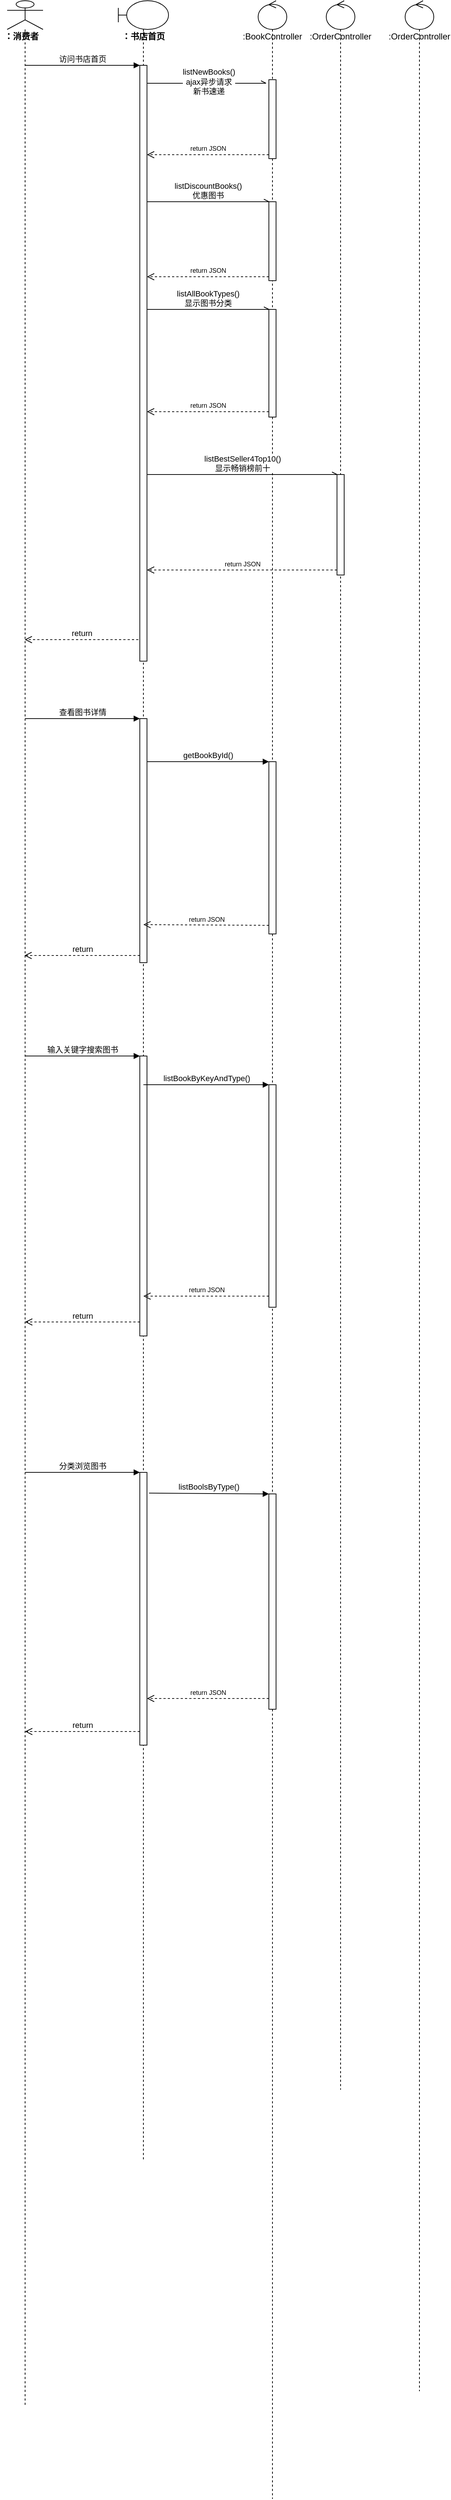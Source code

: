 <mxfile version="13.6.10" type="github">
  <diagram id="kgpKYQtTHZ0yAKxKKP6v" name="Page-1">
    <mxGraphModel dx="1240" dy="667" grid="1" gridSize="10" guides="1" tooltips="1" connect="1" arrows="1" fold="1" page="1" pageScale="1" pageWidth="850" pageHeight="1100" math="0" shadow="0">
      <root>
        <mxCell id="0" />
        <mxCell id="1" parent="0" />
        <mxCell id="Ev9kexLrQ9nmGmw0-joz-1" value="" style="shape=umlLifeline;participant=umlActor;perimeter=lifelinePerimeter;whiteSpace=wrap;html=1;container=1;collapsible=0;recursiveResize=0;verticalAlign=top;spacingTop=36;outlineConnect=0;" vertex="1" parent="1">
          <mxGeometry x="75" y="80" width="50" height="3350" as="geometry" />
        </mxCell>
        <mxCell id="Ev9kexLrQ9nmGmw0-joz-14" value="&lt;b&gt;：消费者&lt;/b&gt;" style="text;html=1;strokeColor=none;fillColor=none;align=center;verticalAlign=middle;whiteSpace=wrap;rounded=0;" vertex="1" parent="Ev9kexLrQ9nmGmw0-joz-1">
          <mxGeometry x="-10" y="40" width="60" height="20" as="geometry" />
        </mxCell>
        <mxCell id="Ev9kexLrQ9nmGmw0-joz-3" value="&lt;span&gt;：书店首页&lt;/span&gt;" style="shape=umlLifeline;participant=umlBoundary;perimeter=lifelinePerimeter;whiteSpace=wrap;html=1;container=1;collapsible=0;recursiveResize=0;verticalAlign=top;spacingTop=36;outlineConnect=0;fontStyle=1" vertex="1" parent="1">
          <mxGeometry x="230" y="80" width="70" height="3010" as="geometry" />
        </mxCell>
        <mxCell id="Ev9kexLrQ9nmGmw0-joz-20" value="" style="html=1;points=[];perimeter=orthogonalPerimeter;" vertex="1" parent="Ev9kexLrQ9nmGmw0-joz-3">
          <mxGeometry x="30" y="90" width="10" height="830" as="geometry" />
        </mxCell>
        <mxCell id="Ev9kexLrQ9nmGmw0-joz-39" value="" style="html=1;points=[];perimeter=orthogonalPerimeter;" vertex="1" parent="Ev9kexLrQ9nmGmw0-joz-3">
          <mxGeometry x="30" y="1000" width="10" height="340" as="geometry" />
        </mxCell>
        <mxCell id="Ev9kexLrQ9nmGmw0-joz-47" value="" style="html=1;points=[];perimeter=orthogonalPerimeter;" vertex="1" parent="Ev9kexLrQ9nmGmw0-joz-3">
          <mxGeometry x="30" y="1470" width="10" height="390" as="geometry" />
        </mxCell>
        <mxCell id="Ev9kexLrQ9nmGmw0-joz-53" value="" style="html=1;points=[];perimeter=orthogonalPerimeter;" vertex="1" parent="Ev9kexLrQ9nmGmw0-joz-3">
          <mxGeometry x="30" y="2050" width="10" height="380" as="geometry" />
        </mxCell>
        <mxCell id="Ev9kexLrQ9nmGmw0-joz-4" value=":BookController" style="shape=umlLifeline;participant=umlControl;perimeter=lifelinePerimeter;whiteSpace=wrap;html=1;container=1;collapsible=0;recursiveResize=0;verticalAlign=top;spacingTop=36;outlineConnect=0;" vertex="1" parent="1">
          <mxGeometry x="425" y="80" width="40" height="3480" as="geometry" />
        </mxCell>
        <mxCell id="Ev9kexLrQ9nmGmw0-joz-25" value="" style="html=1;points=[];perimeter=orthogonalPerimeter;" vertex="1" parent="Ev9kexLrQ9nmGmw0-joz-4">
          <mxGeometry x="15" y="110" width="10" height="110" as="geometry" />
        </mxCell>
        <mxCell id="Ev9kexLrQ9nmGmw0-joz-28" value="" style="html=1;points=[];perimeter=orthogonalPerimeter;" vertex="1" parent="Ev9kexLrQ9nmGmw0-joz-4">
          <mxGeometry x="15" y="280" width="10" height="110" as="geometry" />
        </mxCell>
        <mxCell id="Ev9kexLrQ9nmGmw0-joz-31" value="" style="html=1;points=[];perimeter=orthogonalPerimeter;" vertex="1" parent="Ev9kexLrQ9nmGmw0-joz-4">
          <mxGeometry x="15" y="430" width="10" height="150" as="geometry" />
        </mxCell>
        <mxCell id="Ev9kexLrQ9nmGmw0-joz-44" value="" style="html=1;points=[];perimeter=orthogonalPerimeter;" vertex="1" parent="Ev9kexLrQ9nmGmw0-joz-4">
          <mxGeometry x="15" y="1060" width="10" height="240" as="geometry" />
        </mxCell>
        <mxCell id="Ev9kexLrQ9nmGmw0-joz-50" value="" style="html=1;points=[];perimeter=orthogonalPerimeter;" vertex="1" parent="Ev9kexLrQ9nmGmw0-joz-4">
          <mxGeometry x="15" y="1510" width="10" height="310" as="geometry" />
        </mxCell>
        <mxCell id="Ev9kexLrQ9nmGmw0-joz-56" value="" style="html=1;points=[];perimeter=orthogonalPerimeter;" vertex="1" parent="Ev9kexLrQ9nmGmw0-joz-4">
          <mxGeometry x="15" y="2080" width="10" height="300" as="geometry" />
        </mxCell>
        <mxCell id="Ev9kexLrQ9nmGmw0-joz-21" value="访问书店首页" style="html=1;verticalAlign=bottom;endArrow=block;entryX=0;entryY=0;" edge="1" target="Ev9kexLrQ9nmGmw0-joz-20" parent="1" source="Ev9kexLrQ9nmGmw0-joz-1">
          <mxGeometry relative="1" as="geometry">
            <mxPoint x="120" y="170" as="sourcePoint" />
          </mxGeometry>
        </mxCell>
        <mxCell id="Ev9kexLrQ9nmGmw0-joz-22" value="return" style="html=1;verticalAlign=bottom;endArrow=open;dashed=1;endSize=8;exitX=-0.2;exitY=0.962;exitDx=0;exitDy=0;exitPerimeter=0;" edge="1" parent="1">
          <mxGeometry relative="1" as="geometry">
            <mxPoint x="99.5" y="970.0" as="targetPoint" />
            <mxPoint x="258" y="970.0" as="sourcePoint" />
          </mxGeometry>
        </mxCell>
        <mxCell id="Ev9kexLrQ9nmGmw0-joz-23" value=":OrderController" style="shape=umlLifeline;participant=umlControl;perimeter=lifelinePerimeter;whiteSpace=wrap;html=1;container=1;collapsible=0;recursiveResize=0;verticalAlign=top;spacingTop=36;outlineConnect=0;" vertex="1" parent="1">
          <mxGeometry x="520" y="80" width="40" height="2910" as="geometry" />
        </mxCell>
        <mxCell id="Ev9kexLrQ9nmGmw0-joz-35" value="" style="html=1;points=[];perimeter=orthogonalPerimeter;" vertex="1" parent="Ev9kexLrQ9nmGmw0-joz-23">
          <mxGeometry x="15" y="660" width="10" height="140" as="geometry" />
        </mxCell>
        <mxCell id="Ev9kexLrQ9nmGmw0-joz-24" value=":OrderController" style="shape=umlLifeline;participant=umlControl;perimeter=lifelinePerimeter;whiteSpace=wrap;html=1;container=1;collapsible=0;recursiveResize=0;verticalAlign=top;spacingTop=36;outlineConnect=0;" vertex="1" parent="1">
          <mxGeometry x="630" y="80" width="40" height="3330" as="geometry" />
        </mxCell>
        <mxCell id="Ev9kexLrQ9nmGmw0-joz-26" value="listNewBooks()&lt;br&gt;ajax异步请求&lt;br&gt;新书速递" style="html=1;verticalAlign=bottom;endArrow=openAsync;endFill=0;" edge="1" parent="1">
          <mxGeometry x="0.037" y="-20" relative="1" as="geometry">
            <mxPoint x="270" y="195" as="sourcePoint" />
            <mxPoint x="436" y="195" as="targetPoint" />
            <mxPoint as="offset" />
          </mxGeometry>
        </mxCell>
        <mxCell id="Ev9kexLrQ9nmGmw0-joz-27" value="&lt;span style=&quot;font-size: 9px&quot;&gt;return JSON&lt;/span&gt;" style="html=1;verticalAlign=bottom;endArrow=open;dashed=1;endSize=8;exitX=0;exitY=0.95;" edge="1" source="Ev9kexLrQ9nmGmw0-joz-25" parent="1" target="Ev9kexLrQ9nmGmw0-joz-20">
          <mxGeometry relative="1" as="geometry">
            <mxPoint x="270" y="266" as="targetPoint" />
          </mxGeometry>
        </mxCell>
        <mxCell id="Ev9kexLrQ9nmGmw0-joz-29" value="listDiscountBooks()&lt;br&gt;优惠图书" style="html=1;verticalAlign=bottom;endArrow=openAsync;entryX=0;entryY=0;endFill=0;" edge="1" target="Ev9kexLrQ9nmGmw0-joz-28" parent="1" source="Ev9kexLrQ9nmGmw0-joz-20">
          <mxGeometry relative="1" as="geometry">
            <mxPoint x="270" y="333" as="sourcePoint" />
          </mxGeometry>
        </mxCell>
        <mxCell id="Ev9kexLrQ9nmGmw0-joz-30" value="&lt;span style=&quot;font-size: 9px&quot;&gt;return JSON&lt;/span&gt;" style="html=1;verticalAlign=bottom;endArrow=open;dashed=1;endSize=8;exitX=0;exitY=0.95;" edge="1" source="Ev9kexLrQ9nmGmw0-joz-28" parent="1" target="Ev9kexLrQ9nmGmw0-joz-20">
          <mxGeometry relative="1" as="geometry">
            <mxPoint x="270" y="409" as="targetPoint" />
          </mxGeometry>
        </mxCell>
        <mxCell id="Ev9kexLrQ9nmGmw0-joz-32" value="listAllBookTypes()&lt;br&gt;显示图书分类" style="html=1;verticalAlign=bottom;endArrow=openAsync;entryX=0;entryY=0;endFill=0;" edge="1" target="Ev9kexLrQ9nmGmw0-joz-31" parent="1" source="Ev9kexLrQ9nmGmw0-joz-20">
          <mxGeometry relative="1" as="geometry">
            <mxPoint x="270" y="470" as="sourcePoint" />
          </mxGeometry>
        </mxCell>
        <mxCell id="Ev9kexLrQ9nmGmw0-joz-33" value="&lt;font style=&quot;font-size: 9px&quot;&gt;return JSON&lt;br&gt;&lt;/font&gt;" style="html=1;verticalAlign=bottom;endArrow=open;dashed=1;endSize=8;exitX=0;exitY=0.95;" edge="1" source="Ev9kexLrQ9nmGmw0-joz-31" parent="1" target="Ev9kexLrQ9nmGmw0-joz-20">
          <mxGeometry relative="1" as="geometry">
            <mxPoint x="270" y="546" as="targetPoint" />
          </mxGeometry>
        </mxCell>
        <mxCell id="Ev9kexLrQ9nmGmw0-joz-36" value="listBestSeller4Top10()&lt;br&gt;显示畅销榜前十" style="html=1;verticalAlign=bottom;endArrow=openAsync;entryX=0;entryY=0;endFill=0;" edge="1" target="Ev9kexLrQ9nmGmw0-joz-35" parent="1" source="Ev9kexLrQ9nmGmw0-joz-20">
          <mxGeometry relative="1" as="geometry">
            <mxPoint x="273" y="600" as="sourcePoint" />
          </mxGeometry>
        </mxCell>
        <mxCell id="Ev9kexLrQ9nmGmw0-joz-37" value="&lt;span style=&quot;font-size: 9px&quot;&gt;return JSON&lt;/span&gt;" style="html=1;verticalAlign=bottom;endArrow=open;dashed=1;endSize=8;exitX=0;exitY=0.95;" edge="1" source="Ev9kexLrQ9nmGmw0-joz-35" parent="1" target="Ev9kexLrQ9nmGmw0-joz-20">
          <mxGeometry relative="1" as="geometry">
            <mxPoint x="270" y="676" as="targetPoint" />
          </mxGeometry>
        </mxCell>
        <mxCell id="Ev9kexLrQ9nmGmw0-joz-40" value="查看图书详情" style="html=1;verticalAlign=bottom;endArrow=block;entryX=0;entryY=0;" edge="1" target="Ev9kexLrQ9nmGmw0-joz-39" parent="1" source="Ev9kexLrQ9nmGmw0-joz-1">
          <mxGeometry relative="1" as="geometry">
            <mxPoint x="190" y="1080" as="sourcePoint" />
          </mxGeometry>
        </mxCell>
        <mxCell id="Ev9kexLrQ9nmGmw0-joz-41" value="return" style="html=1;verticalAlign=bottom;endArrow=open;dashed=1;endSize=8;exitX=0;exitY=0.95;" edge="1" parent="1">
          <mxGeometry relative="1" as="geometry">
            <mxPoint x="99.071" y="1410.0" as="targetPoint" />
            <mxPoint x="260" y="1410.0" as="sourcePoint" />
          </mxGeometry>
        </mxCell>
        <mxCell id="Ev9kexLrQ9nmGmw0-joz-45" value="getBookById()" style="html=1;verticalAlign=bottom;endArrow=block;entryX=0;entryY=0;" edge="1" target="Ev9kexLrQ9nmGmw0-joz-44" parent="1" source="Ev9kexLrQ9nmGmw0-joz-39">
          <mxGeometry relative="1" as="geometry">
            <mxPoint x="370" y="1090" as="sourcePoint" />
          </mxGeometry>
        </mxCell>
        <mxCell id="Ev9kexLrQ9nmGmw0-joz-46" value="&lt;span style=&quot;font-size: 9px&quot;&gt;return JSON&lt;/span&gt;" style="html=1;verticalAlign=bottom;endArrow=open;dashed=1;endSize=8;exitX=0;exitY=0.95;" edge="1" source="Ev9kexLrQ9nmGmw0-joz-44" parent="1">
          <mxGeometry relative="1" as="geometry">
            <mxPoint x="265" y="1367" as="targetPoint" />
          </mxGeometry>
        </mxCell>
        <mxCell id="Ev9kexLrQ9nmGmw0-joz-48" value="输入关键字搜索图书" style="html=1;verticalAlign=bottom;endArrow=block;entryX=0;entryY=0;" edge="1" target="Ev9kexLrQ9nmGmw0-joz-47" parent="1" source="Ev9kexLrQ9nmGmw0-joz-1">
          <mxGeometry relative="1" as="geometry">
            <mxPoint x="190" y="1550" as="sourcePoint" />
          </mxGeometry>
        </mxCell>
        <mxCell id="Ev9kexLrQ9nmGmw0-joz-49" value="return" style="html=1;verticalAlign=bottom;endArrow=open;dashed=1;endSize=8;exitX=0;exitY=0.95;" edge="1" source="Ev9kexLrQ9nmGmw0-joz-47" parent="1" target="Ev9kexLrQ9nmGmw0-joz-1">
          <mxGeometry relative="1" as="geometry">
            <mxPoint x="190" y="1626" as="targetPoint" />
          </mxGeometry>
        </mxCell>
        <mxCell id="Ev9kexLrQ9nmGmw0-joz-52" value="&lt;span style=&quot;font-size: 9px&quot;&gt;return JSON&lt;/span&gt;" style="html=1;verticalAlign=bottom;endArrow=open;dashed=1;endSize=8;exitX=0;exitY=0.95;" edge="1" source="Ev9kexLrQ9nmGmw0-joz-50" parent="1" target="Ev9kexLrQ9nmGmw0-joz-3">
          <mxGeometry relative="1" as="geometry">
            <mxPoint x="370" y="1666" as="targetPoint" />
          </mxGeometry>
        </mxCell>
        <mxCell id="Ev9kexLrQ9nmGmw0-joz-51" value="listBookByKeyAndType()" style="html=1;verticalAlign=bottom;endArrow=block;entryX=0;entryY=0;" edge="1" target="Ev9kexLrQ9nmGmw0-joz-50" parent="1" source="Ev9kexLrQ9nmGmw0-joz-3">
          <mxGeometry relative="1" as="geometry">
            <mxPoint x="370" y="1590" as="sourcePoint" />
          </mxGeometry>
        </mxCell>
        <mxCell id="Ev9kexLrQ9nmGmw0-joz-54" value="分类浏览图书" style="html=1;verticalAlign=bottom;endArrow=block;entryX=0;entryY=0;" edge="1" target="Ev9kexLrQ9nmGmw0-joz-53" parent="1" source="Ev9kexLrQ9nmGmw0-joz-1">
          <mxGeometry relative="1" as="geometry">
            <mxPoint x="190" y="2130" as="sourcePoint" />
          </mxGeometry>
        </mxCell>
        <mxCell id="Ev9kexLrQ9nmGmw0-joz-55" value="return" style="html=1;verticalAlign=bottom;endArrow=open;dashed=1;endSize=8;exitX=0;exitY=0.95;" edge="1" source="Ev9kexLrQ9nmGmw0-joz-53" parent="1" target="Ev9kexLrQ9nmGmw0-joz-1">
          <mxGeometry relative="1" as="geometry">
            <mxPoint x="190" y="2206" as="targetPoint" />
          </mxGeometry>
        </mxCell>
        <mxCell id="Ev9kexLrQ9nmGmw0-joz-57" value="listBoolsByType()" style="html=1;verticalAlign=bottom;endArrow=block;entryX=0;entryY=0;exitX=1.286;exitY=0.076;exitDx=0;exitDy=0;exitPerimeter=0;" edge="1" target="Ev9kexLrQ9nmGmw0-joz-56" parent="1" source="Ev9kexLrQ9nmGmw0-joz-53">
          <mxGeometry relative="1" as="geometry">
            <mxPoint x="370" y="2160" as="sourcePoint" />
          </mxGeometry>
        </mxCell>
        <mxCell id="Ev9kexLrQ9nmGmw0-joz-58" value="&lt;span style=&quot;font-size: 9px&quot;&gt;return JSON&lt;/span&gt;" style="html=1;verticalAlign=bottom;endArrow=open;dashed=1;endSize=8;exitX=0;exitY=0.95;" edge="1" source="Ev9kexLrQ9nmGmw0-joz-56" parent="1" target="Ev9kexLrQ9nmGmw0-joz-53">
          <mxGeometry relative="1" as="geometry">
            <mxPoint x="370" y="2236" as="targetPoint" />
          </mxGeometry>
        </mxCell>
      </root>
    </mxGraphModel>
  </diagram>
</mxfile>
